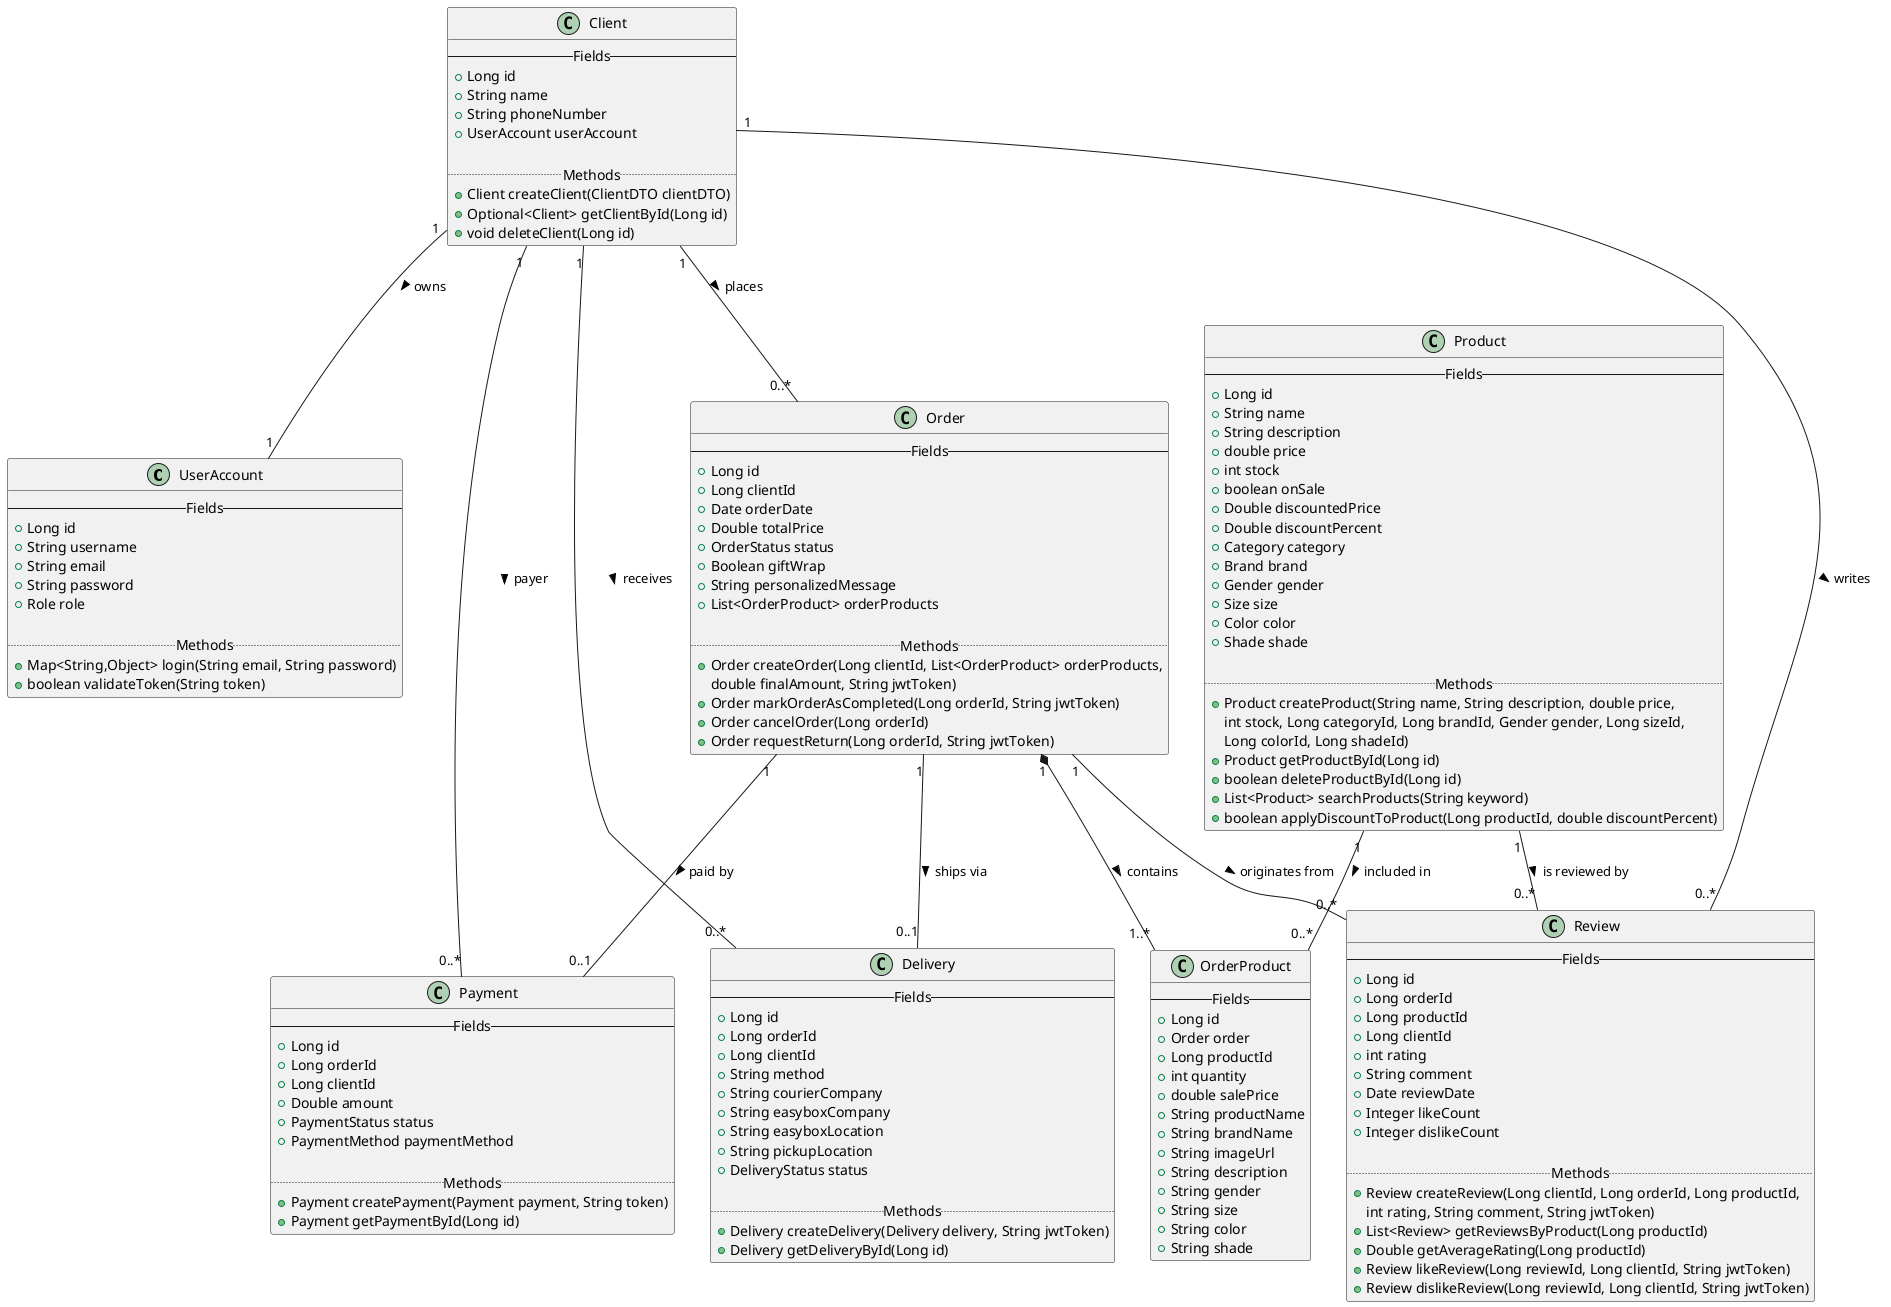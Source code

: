 @startuml

class UserAccount {
  -- Fields --
  +Long id
  +String username
  +String email
  +String password
  +Role role

  .. Methods ..
  +Map<String,Object> login(String email, String password)
  +boolean validateToken(String token)
}

class Client {
  -- Fields --
  +Long id
  +String name
  +String phoneNumber
  +UserAccount userAccount

  .. Methods ..
  +Client createClient(ClientDTO clientDTO)
  +Optional<Client> getClientById(Long id)
  +void deleteClient(Long id)
}

class Product {
  -- Fields --
  +Long id
  +String name
  +String description
  +double price
  +int stock
  +boolean onSale
  +Double discountedPrice
  +Double discountPercent
  +Category category
  +Brand brand
  +Gender gender
  +Size size
  +Color color
  +Shade shade

  .. Methods ..
  +Product createProduct(String name, String description, double price,
   int stock, Long categoryId, Long brandId, Gender gender, Long sizeId,
    Long colorId, Long shadeId)
  +Product getProductById(Long id)
  +boolean deleteProductById(Long id)
  +List<Product> searchProducts(String keyword)
  +boolean applyDiscountToProduct(Long productId, double discountPercent)
}

class Delivery {
  -- Fields --
  +Long id
  +Long orderId
  +Long clientId
  +String method
  +String courierCompany
  +String easyboxCompany
  +String easyboxLocation
  +String pickupLocation
  +DeliveryStatus status

  .. Methods ..
  +Delivery createDelivery(Delivery delivery, String jwtToken)
  +Delivery getDeliveryById(Long id)
}

class Payment {
  -- Fields --
  +Long id
  +Long orderId
  +Long clientId
  +Double amount
  +PaymentStatus status
  +PaymentMethod paymentMethod

  .. Methods ..
  +Payment createPayment(Payment payment, String token)
  +Payment getPaymentById(Long id)
}

class Review {
  -- Fields --
  +Long id
  +Long orderId
  +Long productId
  +Long clientId
  +int rating
  +String comment
  +Date reviewDate
  +Integer likeCount
  +Integer dislikeCount

  .. Methods ..
  +Review createReview(Long clientId, Long orderId, Long productId,
  int rating, String comment, String jwtToken)
  +List<Review> getReviewsByProduct(Long productId)
  +Double getAverageRating(Long productId)
  +Review likeReview(Long reviewId, Long clientId, String jwtToken)
  +Review dislikeReview(Long reviewId, Long clientId, String jwtToken)
}



class Order {
  -- Fields --
  +Long id
  +Long clientId
  +Date orderDate
  +Double totalPrice
  +OrderStatus status
  +Boolean giftWrap
  +String personalizedMessage
  +List<OrderProduct> orderProducts

  .. Methods ..
  +Order createOrder(Long clientId, List<OrderProduct> orderProducts,
  double finalAmount, String jwtToken)
  +Order markOrderAsCompleted(Long orderId, String jwtToken)
  +Order cancelOrder(Long orderId)
  +Order requestReturn(Long orderId, String jwtToken)
}

class OrderProduct {
  -- Fields --
  +Long id
  +Order order
  +Long productId
  +int quantity
  +double salePrice
  +String productName
  +String brandName
  +String imageUrl
  +String description
  +String gender
  +String size
  +String color
  +String shade
}

'==================== RELAȚII ====================

Client "1" -- "1" UserAccount : owns >
Client "1" -- "0..*" Order : places >
Order "1" *-- "1..*" OrderProduct : contains >
Product "1" -- "0..*" OrderProduct : included in >
Order "1" -- "0..1" Delivery : ships via >
Order "1" -- "0..1" Payment  : paid by >
Client "1" -- "0..*" Delivery : receives >
Client "1" -- "0..*" Payment : payer >
Client "1" -- "0..*" Review : writes >
Product "1" -- "0..*" Review : is reviewed by >
Order "1" -- "0..*" Review : originates from >


@enduml
